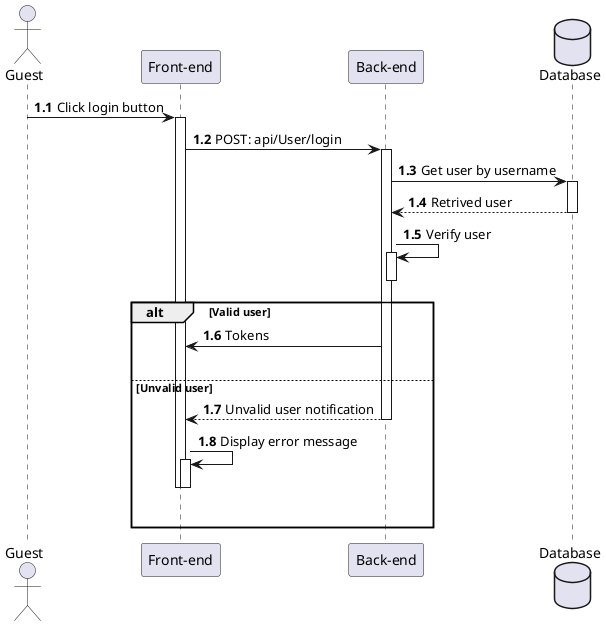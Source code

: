 @startuml Login

actor Guest as user
participant "Front-end" as client
participant "Back-end" as server 
database "Database" as db

autonumber 1.1 "<b>0:"

user -> client++ : Click login button
client -> server++ : POST: api/User/login
server -> db++ : Get user by username
db --> server : Retrived user
deactivate db
server -> server++: Verify user
deactivate server

alt Valid user
    server -> client : Tokens
    |||
else Unvalid user
    server --> client : Unvalid user notification
    deactivate
    client -> client++ : Display error message
    deactivate
    deactivate  
    |||
end 

@enduml